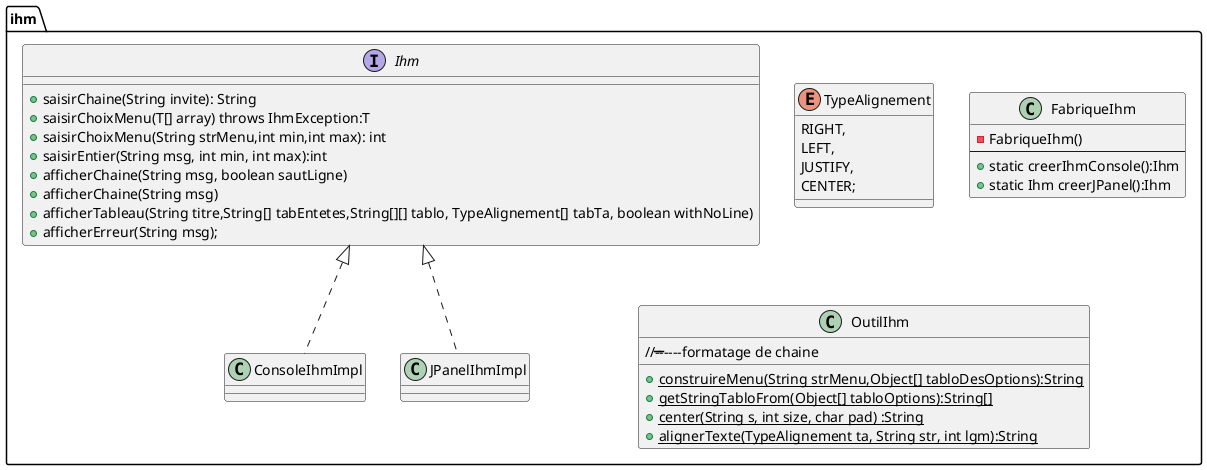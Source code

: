 @startuml
'https://plantuml.com/class-diagram
package ihm{
enum TypeAlignement{
  RIGHT,
  LEFT,
  JUSTIFY,
  CENTER;
}

interface Ihm{
+ saisirChaine(String invite): String
+ saisirChoixMenu(T[] array) throws IhmException:T
+ saisirChoixMenu(String strMenu,int min,int max): int
+ saisirEntier(String msg, int min, int max):int
+ afficherChaine(String msg, boolean sautLigne)
+ afficherChaine(String msg)
+ afficherTableau(String titre,String[] tabEntetes,String[][] tablo, TypeAlignement[] tabTa, boolean withNoLine)
+ afficherErreur(String msg);
}

class FabriqueIhm{
- FabriqueIhm()
---
+ static creerIhmConsole():Ihm
+ static Ihm creerJPanel():Ihm
}

Ihm<|..ConsoleIhmImpl
Ihm<|..JPanelIhmImpl

class OutilIhm{
+ {static}  construireMenu(String strMenu,Object[] tabloDesOptions):String
+ {static}  getStringTabloFrom(Object[] tabloOptions):String[]

//--------------formatage de chaine
+ {static}  center(String s, int size, char pad) :String
+ {static}  alignerTexte(TypeAlignement ta, String str, int lgm):String
}
}
@enduml